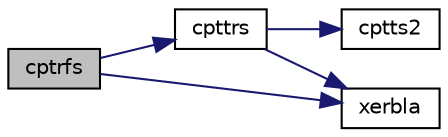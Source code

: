 digraph "cptrfs"
{
 // LATEX_PDF_SIZE
  edge [fontname="Helvetica",fontsize="10",labelfontname="Helvetica",labelfontsize="10"];
  node [fontname="Helvetica",fontsize="10",shape=record];
  rankdir="LR";
  Node1 [label="cptrfs",height=0.2,width=0.4,color="black", fillcolor="grey75", style="filled", fontcolor="black",tooltip="CPTRFS"];
  Node1 -> Node2 [color="midnightblue",fontsize="10",style="solid",fontname="Helvetica"];
  Node2 [label="cpttrs",height=0.2,width=0.4,color="black", fillcolor="white", style="filled",URL="$cpttrs_8f.html#a63605a86c7011a213f3e3f95c98cda5c",tooltip="CPTTRS"];
  Node2 -> Node3 [color="midnightblue",fontsize="10",style="solid",fontname="Helvetica"];
  Node3 [label="cptts2",height=0.2,width=0.4,color="black", fillcolor="white", style="filled",URL="$cptts2_8f.html#adecb0ce69b03e2b960effe0754e322d4",tooltip="CPTTS2 solves a tridiagonal system of the form AX=B using the L D LH factorization computed by spttrf..."];
  Node2 -> Node4 [color="midnightblue",fontsize="10",style="solid",fontname="Helvetica"];
  Node4 [label="xerbla",height=0.2,width=0.4,color="black", fillcolor="white", style="filled",URL="$xerbla_8f.html#a377ee61015baf8dea7770b3a404b1c07",tooltip="XERBLA"];
  Node1 -> Node4 [color="midnightblue",fontsize="10",style="solid",fontname="Helvetica"];
}
